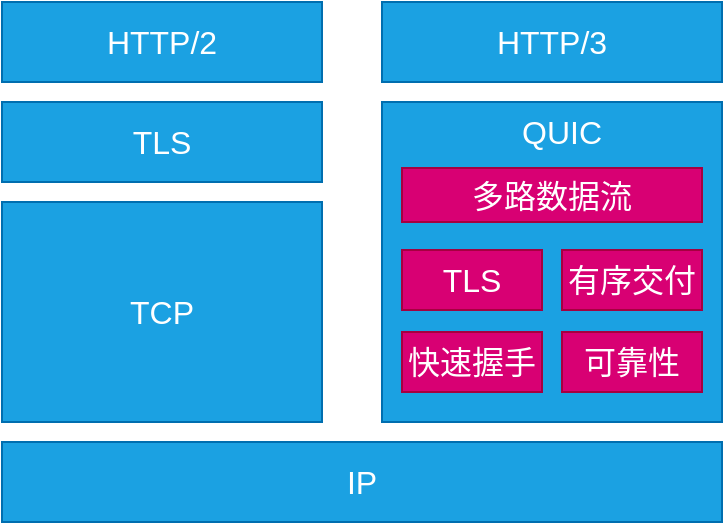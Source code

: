 <mxfile>
    <diagram id="Lq23wGT4ov-bBgoVnTW9" name="第 1 页">
        <mxGraphModel dx="612" dy="594" grid="1" gridSize="10" guides="1" tooltips="1" connect="1" arrows="1" fold="1" page="1" pageScale="1" pageWidth="827" pageHeight="1169" background="#ffffff" math="0" shadow="0">
            <root>
                <mxCell id="0"/>
                <mxCell id="1" parent="0"/>
                <mxCell id="2" value="HTTP/2" style="rounded=0;whiteSpace=wrap;html=1;fillColor=#1ba1e2;fontColor=#ffffff;strokeColor=#006EAF;fontSize=16;" vertex="1" parent="1">
                    <mxGeometry x="40" y="30" width="160" height="40" as="geometry"/>
                </mxCell>
                <mxCell id="3" value="TLS" style="rounded=0;whiteSpace=wrap;html=1;fillColor=#1ba1e2;fontColor=#ffffff;strokeColor=#006EAF;fontSize=16;" vertex="1" parent="1">
                    <mxGeometry x="40" y="80" width="160" height="40" as="geometry"/>
                </mxCell>
                <mxCell id="4" value="TCP" style="rounded=0;whiteSpace=wrap;html=1;fillColor=#1ba1e2;fontColor=#ffffff;strokeColor=#006EAF;fontSize=16;" vertex="1" parent="1">
                    <mxGeometry x="40" y="130" width="160" height="110" as="geometry"/>
                </mxCell>
                <mxCell id="5" value="HTTP/3" style="rounded=0;whiteSpace=wrap;html=1;fillColor=#1ba1e2;fontColor=#ffffff;strokeColor=#006EAF;fontSize=16;" vertex="1" parent="1">
                    <mxGeometry x="230" y="30" width="170" height="40" as="geometry"/>
                </mxCell>
                <mxCell id="6" value="" style="rounded=0;whiteSpace=wrap;html=1;fillColor=#1ba1e2;fontColor=#ffffff;strokeColor=#006EAF;fontSize=16;" vertex="1" parent="1">
                    <mxGeometry x="230" y="80" width="170" height="160" as="geometry"/>
                </mxCell>
                <mxCell id="7" value="多路数据流" style="rounded=0;whiteSpace=wrap;html=1;fillColor=#d80073;fontColor=#ffffff;strokeColor=#A50040;fontSize=16;" vertex="1" parent="1">
                    <mxGeometry x="240" y="113" width="150" height="27" as="geometry"/>
                </mxCell>
                <mxCell id="8" value="TLS" style="rounded=0;whiteSpace=wrap;html=1;fillColor=#d80073;fontColor=#ffffff;strokeColor=#A50040;fontSize=16;" vertex="1" parent="1">
                    <mxGeometry x="240" y="154" width="70" height="30" as="geometry"/>
                </mxCell>
                <mxCell id="9" value="有序交付" style="rounded=0;whiteSpace=wrap;html=1;fillColor=#d80073;fontColor=#ffffff;strokeColor=#A50040;fontSize=16;" vertex="1" parent="1">
                    <mxGeometry x="320" y="154" width="70" height="30" as="geometry"/>
                </mxCell>
                <mxCell id="11" value="快速握手" style="rounded=0;whiteSpace=wrap;html=1;fillColor=#d80073;fontColor=#ffffff;strokeColor=#A50040;fontSize=16;" vertex="1" parent="1">
                    <mxGeometry x="240" y="195" width="70" height="30" as="geometry"/>
                </mxCell>
                <mxCell id="12" value="可靠性" style="rounded=0;whiteSpace=wrap;html=1;fillColor=#d80073;fontColor=#ffffff;strokeColor=#A50040;fontSize=16;" vertex="1" parent="1">
                    <mxGeometry x="320" y="195" width="70" height="30" as="geometry"/>
                </mxCell>
                <mxCell id="13" value="QUIC" style="text;html=1;strokeColor=none;fillColor=none;align=center;verticalAlign=middle;whiteSpace=wrap;rounded=0;fontSize=16;fontColor=#FFFFFF;" vertex="1" parent="1">
                    <mxGeometry x="290" y="80" width="60" height="30" as="geometry"/>
                </mxCell>
                <mxCell id="14" value="IP" style="rounded=0;whiteSpace=wrap;html=1;fillColor=#1ba1e2;fontColor=#ffffff;strokeColor=#006EAF;fontSize=16;" vertex="1" parent="1">
                    <mxGeometry x="40" y="250" width="360" height="40" as="geometry"/>
                </mxCell>
            </root>
        </mxGraphModel>
    </diagram>
</mxfile>